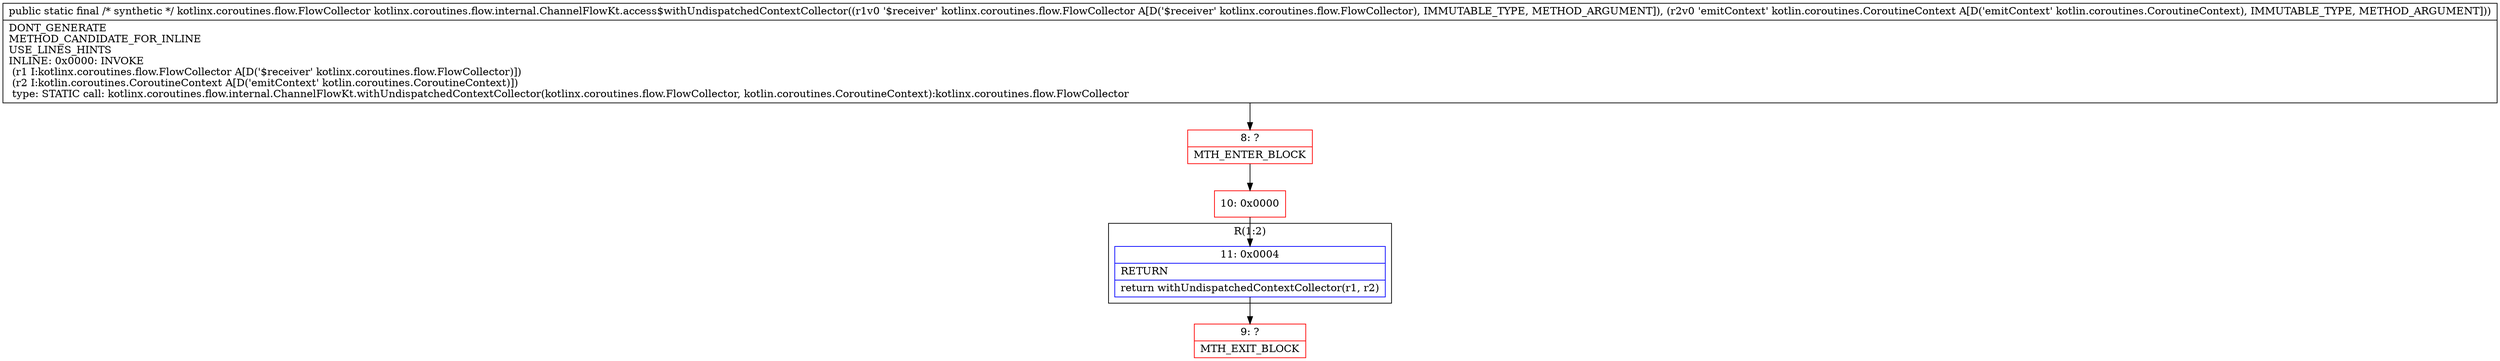 digraph "CFG forkotlinx.coroutines.flow.internal.ChannelFlowKt.access$withUndispatchedContextCollector(Lkotlinx\/coroutines\/flow\/FlowCollector;Lkotlin\/coroutines\/CoroutineContext;)Lkotlinx\/coroutines\/flow\/FlowCollector;" {
subgraph cluster_Region_763049354 {
label = "R(1:2)";
node [shape=record,color=blue];
Node_11 [shape=record,label="{11\:\ 0x0004|RETURN\l|return withUndispatchedContextCollector(r1, r2)\l}"];
}
Node_8 [shape=record,color=red,label="{8\:\ ?|MTH_ENTER_BLOCK\l}"];
Node_10 [shape=record,color=red,label="{10\:\ 0x0000}"];
Node_9 [shape=record,color=red,label="{9\:\ ?|MTH_EXIT_BLOCK\l}"];
MethodNode[shape=record,label="{public static final \/* synthetic *\/ kotlinx.coroutines.flow.FlowCollector kotlinx.coroutines.flow.internal.ChannelFlowKt.access$withUndispatchedContextCollector((r1v0 '$receiver' kotlinx.coroutines.flow.FlowCollector A[D('$receiver' kotlinx.coroutines.flow.FlowCollector), IMMUTABLE_TYPE, METHOD_ARGUMENT]), (r2v0 'emitContext' kotlin.coroutines.CoroutineContext A[D('emitContext' kotlin.coroutines.CoroutineContext), IMMUTABLE_TYPE, METHOD_ARGUMENT]))  | DONT_GENERATE\lMETHOD_CANDIDATE_FOR_INLINE\lUSE_LINES_HINTS\lINLINE: 0x0000: INVOKE  \l  (r1 I:kotlinx.coroutines.flow.FlowCollector A[D('$receiver' kotlinx.coroutines.flow.FlowCollector)])\l  (r2 I:kotlin.coroutines.CoroutineContext A[D('emitContext' kotlin.coroutines.CoroutineContext)])\l type: STATIC call: kotlinx.coroutines.flow.internal.ChannelFlowKt.withUndispatchedContextCollector(kotlinx.coroutines.flow.FlowCollector, kotlin.coroutines.CoroutineContext):kotlinx.coroutines.flow.FlowCollector\l}"];
MethodNode -> Node_8;Node_11 -> Node_9;
Node_8 -> Node_10;
Node_10 -> Node_11;
}

